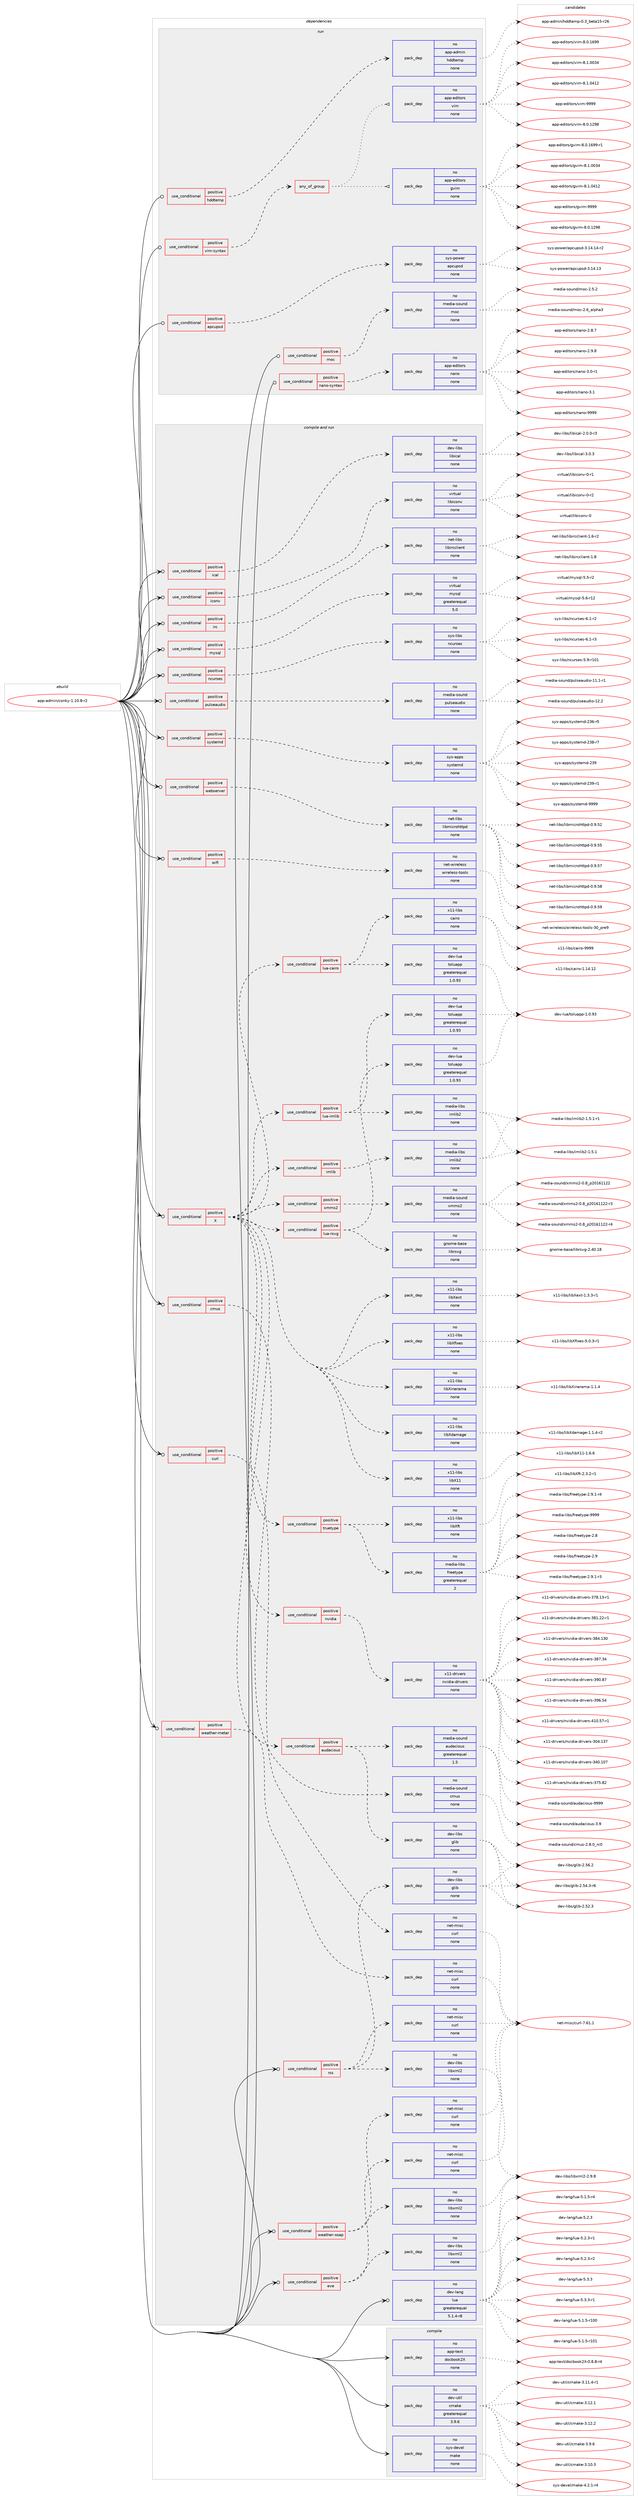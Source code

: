 digraph prolog {

# *************
# Graph options
# *************

newrank=true;
concentrate=true;
compound=true;
graph [rankdir=LR,fontname=Helvetica,fontsize=10,ranksep=1.5];#, ranksep=2.5, nodesep=0.2];
edge  [arrowhead=vee];
node  [fontname=Helvetica,fontsize=10];

# **********
# The ebuild
# **********

subgraph cluster_leftcol {
color=gray;
rank=same;
label=<<i>ebuild</i>>;
id [label="app-admin/conky-1.10.8-r2", color=red, width=4, href="../app-admin/conky-1.10.8-r2.svg"];
}

# ****************
# The dependencies
# ****************

subgraph cluster_midcol {
color=gray;
label=<<i>dependencies</i>>;
subgraph cluster_compile {
fillcolor="#eeeeee";
style=filled;
label=<<i>compile</i>>;
subgraph pack776 {
dependency944 [label=<<TABLE BORDER="0" CELLBORDER="1" CELLSPACING="0" CELLPADDING="4" WIDTH="220"><TR><TD ROWSPAN="6" CELLPADDING="30">pack_dep</TD></TR><TR><TD WIDTH="110">no</TD></TR><TR><TD>app-text</TD></TR><TR><TD>docbook2X</TD></TR><TR><TD>none</TD></TR><TR><TD></TD></TR></TABLE>>, shape=none, color=blue];
}
id:e -> dependency944:w [weight=20,style="solid",arrowhead="vee"];
subgraph pack777 {
dependency945 [label=<<TABLE BORDER="0" CELLBORDER="1" CELLSPACING="0" CELLPADDING="4" WIDTH="220"><TR><TD ROWSPAN="6" CELLPADDING="30">pack_dep</TD></TR><TR><TD WIDTH="110">no</TD></TR><TR><TD>dev-util</TD></TR><TR><TD>cmake</TD></TR><TR><TD>greaterequal</TD></TR><TR><TD>3.9.6</TD></TR></TABLE>>, shape=none, color=blue];
}
id:e -> dependency945:w [weight=20,style="solid",arrowhead="vee"];
subgraph pack778 {
dependency946 [label=<<TABLE BORDER="0" CELLBORDER="1" CELLSPACING="0" CELLPADDING="4" WIDTH="220"><TR><TD ROWSPAN="6" CELLPADDING="30">pack_dep</TD></TR><TR><TD WIDTH="110">no</TD></TR><TR><TD>sys-devel</TD></TR><TR><TD>make</TD></TR><TR><TD>none</TD></TR><TR><TD></TD></TR></TABLE>>, shape=none, color=blue];
}
id:e -> dependency946:w [weight=20,style="solid",arrowhead="vee"];
}
subgraph cluster_compileandrun {
fillcolor="#eeeeee";
style=filled;
label=<<i>compile and run</i>>;
subgraph cond151 {
dependency947 [label=<<TABLE BORDER="0" CELLBORDER="1" CELLSPACING="0" CELLPADDING="4"><TR><TD ROWSPAN="3" CELLPADDING="10">use_conditional</TD></TR><TR><TD>positive</TD></TR><TR><TD>X</TD></TR></TABLE>>, shape=none, color=red];
subgraph cond152 {
dependency948 [label=<<TABLE BORDER="0" CELLBORDER="1" CELLSPACING="0" CELLPADDING="4"><TR><TD ROWSPAN="3" CELLPADDING="10">use_conditional</TD></TR><TR><TD>positive</TD></TR><TR><TD>imlib</TD></TR></TABLE>>, shape=none, color=red];
subgraph pack779 {
dependency949 [label=<<TABLE BORDER="0" CELLBORDER="1" CELLSPACING="0" CELLPADDING="4" WIDTH="220"><TR><TD ROWSPAN="6" CELLPADDING="30">pack_dep</TD></TR><TR><TD WIDTH="110">no</TD></TR><TR><TD>media-libs</TD></TR><TR><TD>imlib2</TD></TR><TR><TD>none</TD></TR><TR><TD></TD></TR></TABLE>>, shape=none, color=blue];
}
dependency948:e -> dependency949:w [weight=20,style="dashed",arrowhead="vee"];
}
dependency947:e -> dependency948:w [weight=20,style="dashed",arrowhead="vee"];
subgraph cond153 {
dependency950 [label=<<TABLE BORDER="0" CELLBORDER="1" CELLSPACING="0" CELLPADDING="4"><TR><TD ROWSPAN="3" CELLPADDING="10">use_conditional</TD></TR><TR><TD>positive</TD></TR><TR><TD>lua-cairo</TD></TR></TABLE>>, shape=none, color=red];
subgraph pack780 {
dependency951 [label=<<TABLE BORDER="0" CELLBORDER="1" CELLSPACING="0" CELLPADDING="4" WIDTH="220"><TR><TD ROWSPAN="6" CELLPADDING="30">pack_dep</TD></TR><TR><TD WIDTH="110">no</TD></TR><TR><TD>dev-lua</TD></TR><TR><TD>toluapp</TD></TR><TR><TD>greaterequal</TD></TR><TR><TD>1.0.93</TD></TR></TABLE>>, shape=none, color=blue];
}
dependency950:e -> dependency951:w [weight=20,style="dashed",arrowhead="vee"];
subgraph pack781 {
dependency952 [label=<<TABLE BORDER="0" CELLBORDER="1" CELLSPACING="0" CELLPADDING="4" WIDTH="220"><TR><TD ROWSPAN="6" CELLPADDING="30">pack_dep</TD></TR><TR><TD WIDTH="110">no</TD></TR><TR><TD>x11-libs</TD></TR><TR><TD>cairo</TD></TR><TR><TD>none</TD></TR><TR><TD></TD></TR></TABLE>>, shape=none, color=blue];
}
dependency950:e -> dependency952:w [weight=20,style="dashed",arrowhead="vee"];
}
dependency947:e -> dependency950:w [weight=20,style="dashed",arrowhead="vee"];
subgraph cond154 {
dependency953 [label=<<TABLE BORDER="0" CELLBORDER="1" CELLSPACING="0" CELLPADDING="4"><TR><TD ROWSPAN="3" CELLPADDING="10">use_conditional</TD></TR><TR><TD>positive</TD></TR><TR><TD>lua-imlib</TD></TR></TABLE>>, shape=none, color=red];
subgraph pack782 {
dependency954 [label=<<TABLE BORDER="0" CELLBORDER="1" CELLSPACING="0" CELLPADDING="4" WIDTH="220"><TR><TD ROWSPAN="6" CELLPADDING="30">pack_dep</TD></TR><TR><TD WIDTH="110">no</TD></TR><TR><TD>dev-lua</TD></TR><TR><TD>toluapp</TD></TR><TR><TD>greaterequal</TD></TR><TR><TD>1.0.93</TD></TR></TABLE>>, shape=none, color=blue];
}
dependency953:e -> dependency954:w [weight=20,style="dashed",arrowhead="vee"];
subgraph pack783 {
dependency955 [label=<<TABLE BORDER="0" CELLBORDER="1" CELLSPACING="0" CELLPADDING="4" WIDTH="220"><TR><TD ROWSPAN="6" CELLPADDING="30">pack_dep</TD></TR><TR><TD WIDTH="110">no</TD></TR><TR><TD>media-libs</TD></TR><TR><TD>imlib2</TD></TR><TR><TD>none</TD></TR><TR><TD></TD></TR></TABLE>>, shape=none, color=blue];
}
dependency953:e -> dependency955:w [weight=20,style="dashed",arrowhead="vee"];
}
dependency947:e -> dependency953:w [weight=20,style="dashed",arrowhead="vee"];
subgraph cond155 {
dependency956 [label=<<TABLE BORDER="0" CELLBORDER="1" CELLSPACING="0" CELLPADDING="4"><TR><TD ROWSPAN="3" CELLPADDING="10">use_conditional</TD></TR><TR><TD>positive</TD></TR><TR><TD>lua-rsvg</TD></TR></TABLE>>, shape=none, color=red];
subgraph pack784 {
dependency957 [label=<<TABLE BORDER="0" CELLBORDER="1" CELLSPACING="0" CELLPADDING="4" WIDTH="220"><TR><TD ROWSPAN="6" CELLPADDING="30">pack_dep</TD></TR><TR><TD WIDTH="110">no</TD></TR><TR><TD>dev-lua</TD></TR><TR><TD>toluapp</TD></TR><TR><TD>greaterequal</TD></TR><TR><TD>1.0.93</TD></TR></TABLE>>, shape=none, color=blue];
}
dependency956:e -> dependency957:w [weight=20,style="dashed",arrowhead="vee"];
subgraph pack785 {
dependency958 [label=<<TABLE BORDER="0" CELLBORDER="1" CELLSPACING="0" CELLPADDING="4" WIDTH="220"><TR><TD ROWSPAN="6" CELLPADDING="30">pack_dep</TD></TR><TR><TD WIDTH="110">no</TD></TR><TR><TD>gnome-base</TD></TR><TR><TD>librsvg</TD></TR><TR><TD>none</TD></TR><TR><TD></TD></TR></TABLE>>, shape=none, color=blue];
}
dependency956:e -> dependency958:w [weight=20,style="dashed",arrowhead="vee"];
}
dependency947:e -> dependency956:w [weight=20,style="dashed",arrowhead="vee"];
subgraph cond156 {
dependency959 [label=<<TABLE BORDER="0" CELLBORDER="1" CELLSPACING="0" CELLPADDING="4"><TR><TD ROWSPAN="3" CELLPADDING="10">use_conditional</TD></TR><TR><TD>positive</TD></TR><TR><TD>nvidia</TD></TR></TABLE>>, shape=none, color=red];
subgraph pack786 {
dependency960 [label=<<TABLE BORDER="0" CELLBORDER="1" CELLSPACING="0" CELLPADDING="4" WIDTH="220"><TR><TD ROWSPAN="6" CELLPADDING="30">pack_dep</TD></TR><TR><TD WIDTH="110">no</TD></TR><TR><TD>x11-drivers</TD></TR><TR><TD>nvidia-drivers</TD></TR><TR><TD>none</TD></TR><TR><TD></TD></TR></TABLE>>, shape=none, color=blue];
}
dependency959:e -> dependency960:w [weight=20,style="dashed",arrowhead="vee"];
}
dependency947:e -> dependency959:w [weight=20,style="dashed",arrowhead="vee"];
subgraph cond157 {
dependency961 [label=<<TABLE BORDER="0" CELLBORDER="1" CELLSPACING="0" CELLPADDING="4"><TR><TD ROWSPAN="3" CELLPADDING="10">use_conditional</TD></TR><TR><TD>positive</TD></TR><TR><TD>truetype</TD></TR></TABLE>>, shape=none, color=red];
subgraph pack787 {
dependency962 [label=<<TABLE BORDER="0" CELLBORDER="1" CELLSPACING="0" CELLPADDING="4" WIDTH="220"><TR><TD ROWSPAN="6" CELLPADDING="30">pack_dep</TD></TR><TR><TD WIDTH="110">no</TD></TR><TR><TD>x11-libs</TD></TR><TR><TD>libXft</TD></TR><TR><TD>none</TD></TR><TR><TD></TD></TR></TABLE>>, shape=none, color=blue];
}
dependency961:e -> dependency962:w [weight=20,style="dashed",arrowhead="vee"];
subgraph pack788 {
dependency963 [label=<<TABLE BORDER="0" CELLBORDER="1" CELLSPACING="0" CELLPADDING="4" WIDTH="220"><TR><TD ROWSPAN="6" CELLPADDING="30">pack_dep</TD></TR><TR><TD WIDTH="110">no</TD></TR><TR><TD>media-libs</TD></TR><TR><TD>freetype</TD></TR><TR><TD>greaterequal</TD></TR><TR><TD>2</TD></TR></TABLE>>, shape=none, color=blue];
}
dependency961:e -> dependency963:w [weight=20,style="dashed",arrowhead="vee"];
}
dependency947:e -> dependency961:w [weight=20,style="dashed",arrowhead="vee"];
subgraph pack789 {
dependency964 [label=<<TABLE BORDER="0" CELLBORDER="1" CELLSPACING="0" CELLPADDING="4" WIDTH="220"><TR><TD ROWSPAN="6" CELLPADDING="30">pack_dep</TD></TR><TR><TD WIDTH="110">no</TD></TR><TR><TD>x11-libs</TD></TR><TR><TD>libX11</TD></TR><TR><TD>none</TD></TR><TR><TD></TD></TR></TABLE>>, shape=none, color=blue];
}
dependency947:e -> dependency964:w [weight=20,style="dashed",arrowhead="vee"];
subgraph pack790 {
dependency965 [label=<<TABLE BORDER="0" CELLBORDER="1" CELLSPACING="0" CELLPADDING="4" WIDTH="220"><TR><TD ROWSPAN="6" CELLPADDING="30">pack_dep</TD></TR><TR><TD WIDTH="110">no</TD></TR><TR><TD>x11-libs</TD></TR><TR><TD>libXdamage</TD></TR><TR><TD>none</TD></TR><TR><TD></TD></TR></TABLE>>, shape=none, color=blue];
}
dependency947:e -> dependency965:w [weight=20,style="dashed",arrowhead="vee"];
subgraph pack791 {
dependency966 [label=<<TABLE BORDER="0" CELLBORDER="1" CELLSPACING="0" CELLPADDING="4" WIDTH="220"><TR><TD ROWSPAN="6" CELLPADDING="30">pack_dep</TD></TR><TR><TD WIDTH="110">no</TD></TR><TR><TD>x11-libs</TD></TR><TR><TD>libXinerama</TD></TR><TR><TD>none</TD></TR><TR><TD></TD></TR></TABLE>>, shape=none, color=blue];
}
dependency947:e -> dependency966:w [weight=20,style="dashed",arrowhead="vee"];
subgraph pack792 {
dependency967 [label=<<TABLE BORDER="0" CELLBORDER="1" CELLSPACING="0" CELLPADDING="4" WIDTH="220"><TR><TD ROWSPAN="6" CELLPADDING="30">pack_dep</TD></TR><TR><TD WIDTH="110">no</TD></TR><TR><TD>x11-libs</TD></TR><TR><TD>libXfixes</TD></TR><TR><TD>none</TD></TR><TR><TD></TD></TR></TABLE>>, shape=none, color=blue];
}
dependency947:e -> dependency967:w [weight=20,style="dashed",arrowhead="vee"];
subgraph pack793 {
dependency968 [label=<<TABLE BORDER="0" CELLBORDER="1" CELLSPACING="0" CELLPADDING="4" WIDTH="220"><TR><TD ROWSPAN="6" CELLPADDING="30">pack_dep</TD></TR><TR><TD WIDTH="110">no</TD></TR><TR><TD>x11-libs</TD></TR><TR><TD>libXext</TD></TR><TR><TD>none</TD></TR><TR><TD></TD></TR></TABLE>>, shape=none, color=blue];
}
dependency947:e -> dependency968:w [weight=20,style="dashed",arrowhead="vee"];
subgraph cond158 {
dependency969 [label=<<TABLE BORDER="0" CELLBORDER="1" CELLSPACING="0" CELLPADDING="4"><TR><TD ROWSPAN="3" CELLPADDING="10">use_conditional</TD></TR><TR><TD>positive</TD></TR><TR><TD>audacious</TD></TR></TABLE>>, shape=none, color=red];
subgraph pack794 {
dependency970 [label=<<TABLE BORDER="0" CELLBORDER="1" CELLSPACING="0" CELLPADDING="4" WIDTH="220"><TR><TD ROWSPAN="6" CELLPADDING="30">pack_dep</TD></TR><TR><TD WIDTH="110">no</TD></TR><TR><TD>media-sound</TD></TR><TR><TD>audacious</TD></TR><TR><TD>greaterequal</TD></TR><TR><TD>1.5</TD></TR></TABLE>>, shape=none, color=blue];
}
dependency969:e -> dependency970:w [weight=20,style="dashed",arrowhead="vee"];
subgraph pack795 {
dependency971 [label=<<TABLE BORDER="0" CELLBORDER="1" CELLSPACING="0" CELLPADDING="4" WIDTH="220"><TR><TD ROWSPAN="6" CELLPADDING="30">pack_dep</TD></TR><TR><TD WIDTH="110">no</TD></TR><TR><TD>dev-libs</TD></TR><TR><TD>glib</TD></TR><TR><TD>none</TD></TR><TR><TD></TD></TR></TABLE>>, shape=none, color=blue];
}
dependency969:e -> dependency971:w [weight=20,style="dashed",arrowhead="vee"];
}
dependency947:e -> dependency969:w [weight=20,style="dashed",arrowhead="vee"];
subgraph cond159 {
dependency972 [label=<<TABLE BORDER="0" CELLBORDER="1" CELLSPACING="0" CELLPADDING="4"><TR><TD ROWSPAN="3" CELLPADDING="10">use_conditional</TD></TR><TR><TD>positive</TD></TR><TR><TD>xmms2</TD></TR></TABLE>>, shape=none, color=red];
subgraph pack796 {
dependency973 [label=<<TABLE BORDER="0" CELLBORDER="1" CELLSPACING="0" CELLPADDING="4" WIDTH="220"><TR><TD ROWSPAN="6" CELLPADDING="30">pack_dep</TD></TR><TR><TD WIDTH="110">no</TD></TR><TR><TD>media-sound</TD></TR><TR><TD>xmms2</TD></TR><TR><TD>none</TD></TR><TR><TD></TD></TR></TABLE>>, shape=none, color=blue];
}
dependency972:e -> dependency973:w [weight=20,style="dashed",arrowhead="vee"];
}
dependency947:e -> dependency972:w [weight=20,style="dashed",arrowhead="vee"];
}
id:e -> dependency947:w [weight=20,style="solid",arrowhead="odotvee"];
subgraph cond160 {
dependency974 [label=<<TABLE BORDER="0" CELLBORDER="1" CELLSPACING="0" CELLPADDING="4"><TR><TD ROWSPAN="3" CELLPADDING="10">use_conditional</TD></TR><TR><TD>positive</TD></TR><TR><TD>cmus</TD></TR></TABLE>>, shape=none, color=red];
subgraph pack797 {
dependency975 [label=<<TABLE BORDER="0" CELLBORDER="1" CELLSPACING="0" CELLPADDING="4" WIDTH="220"><TR><TD ROWSPAN="6" CELLPADDING="30">pack_dep</TD></TR><TR><TD WIDTH="110">no</TD></TR><TR><TD>media-sound</TD></TR><TR><TD>cmus</TD></TR><TR><TD>none</TD></TR><TR><TD></TD></TR></TABLE>>, shape=none, color=blue];
}
dependency974:e -> dependency975:w [weight=20,style="dashed",arrowhead="vee"];
}
id:e -> dependency974:w [weight=20,style="solid",arrowhead="odotvee"];
subgraph cond161 {
dependency976 [label=<<TABLE BORDER="0" CELLBORDER="1" CELLSPACING="0" CELLPADDING="4"><TR><TD ROWSPAN="3" CELLPADDING="10">use_conditional</TD></TR><TR><TD>positive</TD></TR><TR><TD>curl</TD></TR></TABLE>>, shape=none, color=red];
subgraph pack798 {
dependency977 [label=<<TABLE BORDER="0" CELLBORDER="1" CELLSPACING="0" CELLPADDING="4" WIDTH="220"><TR><TD ROWSPAN="6" CELLPADDING="30">pack_dep</TD></TR><TR><TD WIDTH="110">no</TD></TR><TR><TD>net-misc</TD></TR><TR><TD>curl</TD></TR><TR><TD>none</TD></TR><TR><TD></TD></TR></TABLE>>, shape=none, color=blue];
}
dependency976:e -> dependency977:w [weight=20,style="dashed",arrowhead="vee"];
}
id:e -> dependency976:w [weight=20,style="solid",arrowhead="odotvee"];
subgraph cond162 {
dependency978 [label=<<TABLE BORDER="0" CELLBORDER="1" CELLSPACING="0" CELLPADDING="4"><TR><TD ROWSPAN="3" CELLPADDING="10">use_conditional</TD></TR><TR><TD>positive</TD></TR><TR><TD>eve</TD></TR></TABLE>>, shape=none, color=red];
subgraph pack799 {
dependency979 [label=<<TABLE BORDER="0" CELLBORDER="1" CELLSPACING="0" CELLPADDING="4" WIDTH="220"><TR><TD ROWSPAN="6" CELLPADDING="30">pack_dep</TD></TR><TR><TD WIDTH="110">no</TD></TR><TR><TD>net-misc</TD></TR><TR><TD>curl</TD></TR><TR><TD>none</TD></TR><TR><TD></TD></TR></TABLE>>, shape=none, color=blue];
}
dependency978:e -> dependency979:w [weight=20,style="dashed",arrowhead="vee"];
subgraph pack800 {
dependency980 [label=<<TABLE BORDER="0" CELLBORDER="1" CELLSPACING="0" CELLPADDING="4" WIDTH="220"><TR><TD ROWSPAN="6" CELLPADDING="30">pack_dep</TD></TR><TR><TD WIDTH="110">no</TD></TR><TR><TD>dev-libs</TD></TR><TR><TD>libxml2</TD></TR><TR><TD>none</TD></TR><TR><TD></TD></TR></TABLE>>, shape=none, color=blue];
}
dependency978:e -> dependency980:w [weight=20,style="dashed",arrowhead="vee"];
}
id:e -> dependency978:w [weight=20,style="solid",arrowhead="odotvee"];
subgraph cond163 {
dependency981 [label=<<TABLE BORDER="0" CELLBORDER="1" CELLSPACING="0" CELLPADDING="4"><TR><TD ROWSPAN="3" CELLPADDING="10">use_conditional</TD></TR><TR><TD>positive</TD></TR><TR><TD>ical</TD></TR></TABLE>>, shape=none, color=red];
subgraph pack801 {
dependency982 [label=<<TABLE BORDER="0" CELLBORDER="1" CELLSPACING="0" CELLPADDING="4" WIDTH="220"><TR><TD ROWSPAN="6" CELLPADDING="30">pack_dep</TD></TR><TR><TD WIDTH="110">no</TD></TR><TR><TD>dev-libs</TD></TR><TR><TD>libical</TD></TR><TR><TD>none</TD></TR><TR><TD></TD></TR></TABLE>>, shape=none, color=blue];
}
dependency981:e -> dependency982:w [weight=20,style="dashed",arrowhead="vee"];
}
id:e -> dependency981:w [weight=20,style="solid",arrowhead="odotvee"];
subgraph cond164 {
dependency983 [label=<<TABLE BORDER="0" CELLBORDER="1" CELLSPACING="0" CELLPADDING="4"><TR><TD ROWSPAN="3" CELLPADDING="10">use_conditional</TD></TR><TR><TD>positive</TD></TR><TR><TD>iconv</TD></TR></TABLE>>, shape=none, color=red];
subgraph pack802 {
dependency984 [label=<<TABLE BORDER="0" CELLBORDER="1" CELLSPACING="0" CELLPADDING="4" WIDTH="220"><TR><TD ROWSPAN="6" CELLPADDING="30">pack_dep</TD></TR><TR><TD WIDTH="110">no</TD></TR><TR><TD>virtual</TD></TR><TR><TD>libiconv</TD></TR><TR><TD>none</TD></TR><TR><TD></TD></TR></TABLE>>, shape=none, color=blue];
}
dependency983:e -> dependency984:w [weight=20,style="dashed",arrowhead="vee"];
}
id:e -> dependency983:w [weight=20,style="solid",arrowhead="odotvee"];
subgraph cond165 {
dependency985 [label=<<TABLE BORDER="0" CELLBORDER="1" CELLSPACING="0" CELLPADDING="4"><TR><TD ROWSPAN="3" CELLPADDING="10">use_conditional</TD></TR><TR><TD>positive</TD></TR><TR><TD>irc</TD></TR></TABLE>>, shape=none, color=red];
subgraph pack803 {
dependency986 [label=<<TABLE BORDER="0" CELLBORDER="1" CELLSPACING="0" CELLPADDING="4" WIDTH="220"><TR><TD ROWSPAN="6" CELLPADDING="30">pack_dep</TD></TR><TR><TD WIDTH="110">no</TD></TR><TR><TD>net-libs</TD></TR><TR><TD>libircclient</TD></TR><TR><TD>none</TD></TR><TR><TD></TD></TR></TABLE>>, shape=none, color=blue];
}
dependency985:e -> dependency986:w [weight=20,style="dashed",arrowhead="vee"];
}
id:e -> dependency985:w [weight=20,style="solid",arrowhead="odotvee"];
subgraph cond166 {
dependency987 [label=<<TABLE BORDER="0" CELLBORDER="1" CELLSPACING="0" CELLPADDING="4"><TR><TD ROWSPAN="3" CELLPADDING="10">use_conditional</TD></TR><TR><TD>positive</TD></TR><TR><TD>mysql</TD></TR></TABLE>>, shape=none, color=red];
subgraph pack804 {
dependency988 [label=<<TABLE BORDER="0" CELLBORDER="1" CELLSPACING="0" CELLPADDING="4" WIDTH="220"><TR><TD ROWSPAN="6" CELLPADDING="30">pack_dep</TD></TR><TR><TD WIDTH="110">no</TD></TR><TR><TD>virtual</TD></TR><TR><TD>mysql</TD></TR><TR><TD>greaterequal</TD></TR><TR><TD>5.0</TD></TR></TABLE>>, shape=none, color=blue];
}
dependency987:e -> dependency988:w [weight=20,style="dashed",arrowhead="vee"];
}
id:e -> dependency987:w [weight=20,style="solid",arrowhead="odotvee"];
subgraph cond167 {
dependency989 [label=<<TABLE BORDER="0" CELLBORDER="1" CELLSPACING="0" CELLPADDING="4"><TR><TD ROWSPAN="3" CELLPADDING="10">use_conditional</TD></TR><TR><TD>positive</TD></TR><TR><TD>ncurses</TD></TR></TABLE>>, shape=none, color=red];
subgraph pack805 {
dependency990 [label=<<TABLE BORDER="0" CELLBORDER="1" CELLSPACING="0" CELLPADDING="4" WIDTH="220"><TR><TD ROWSPAN="6" CELLPADDING="30">pack_dep</TD></TR><TR><TD WIDTH="110">no</TD></TR><TR><TD>sys-libs</TD></TR><TR><TD>ncurses</TD></TR><TR><TD>none</TD></TR><TR><TD></TD></TR></TABLE>>, shape=none, color=blue];
}
dependency989:e -> dependency990:w [weight=20,style="dashed",arrowhead="vee"];
}
id:e -> dependency989:w [weight=20,style="solid",arrowhead="odotvee"];
subgraph cond168 {
dependency991 [label=<<TABLE BORDER="0" CELLBORDER="1" CELLSPACING="0" CELLPADDING="4"><TR><TD ROWSPAN="3" CELLPADDING="10">use_conditional</TD></TR><TR><TD>positive</TD></TR><TR><TD>pulseaudio</TD></TR></TABLE>>, shape=none, color=red];
subgraph pack806 {
dependency992 [label=<<TABLE BORDER="0" CELLBORDER="1" CELLSPACING="0" CELLPADDING="4" WIDTH="220"><TR><TD ROWSPAN="6" CELLPADDING="30">pack_dep</TD></TR><TR><TD WIDTH="110">no</TD></TR><TR><TD>media-sound</TD></TR><TR><TD>pulseaudio</TD></TR><TR><TD>none</TD></TR><TR><TD></TD></TR></TABLE>>, shape=none, color=blue];
}
dependency991:e -> dependency992:w [weight=20,style="dashed",arrowhead="vee"];
}
id:e -> dependency991:w [weight=20,style="solid",arrowhead="odotvee"];
subgraph cond169 {
dependency993 [label=<<TABLE BORDER="0" CELLBORDER="1" CELLSPACING="0" CELLPADDING="4"><TR><TD ROWSPAN="3" CELLPADDING="10">use_conditional</TD></TR><TR><TD>positive</TD></TR><TR><TD>rss</TD></TR></TABLE>>, shape=none, color=red];
subgraph pack807 {
dependency994 [label=<<TABLE BORDER="0" CELLBORDER="1" CELLSPACING="0" CELLPADDING="4" WIDTH="220"><TR><TD ROWSPAN="6" CELLPADDING="30">pack_dep</TD></TR><TR><TD WIDTH="110">no</TD></TR><TR><TD>dev-libs</TD></TR><TR><TD>libxml2</TD></TR><TR><TD>none</TD></TR><TR><TD></TD></TR></TABLE>>, shape=none, color=blue];
}
dependency993:e -> dependency994:w [weight=20,style="dashed",arrowhead="vee"];
subgraph pack808 {
dependency995 [label=<<TABLE BORDER="0" CELLBORDER="1" CELLSPACING="0" CELLPADDING="4" WIDTH="220"><TR><TD ROWSPAN="6" CELLPADDING="30">pack_dep</TD></TR><TR><TD WIDTH="110">no</TD></TR><TR><TD>net-misc</TD></TR><TR><TD>curl</TD></TR><TR><TD>none</TD></TR><TR><TD></TD></TR></TABLE>>, shape=none, color=blue];
}
dependency993:e -> dependency995:w [weight=20,style="dashed",arrowhead="vee"];
subgraph pack809 {
dependency996 [label=<<TABLE BORDER="0" CELLBORDER="1" CELLSPACING="0" CELLPADDING="4" WIDTH="220"><TR><TD ROWSPAN="6" CELLPADDING="30">pack_dep</TD></TR><TR><TD WIDTH="110">no</TD></TR><TR><TD>dev-libs</TD></TR><TR><TD>glib</TD></TR><TR><TD>none</TD></TR><TR><TD></TD></TR></TABLE>>, shape=none, color=blue];
}
dependency993:e -> dependency996:w [weight=20,style="dashed",arrowhead="vee"];
}
id:e -> dependency993:w [weight=20,style="solid",arrowhead="odotvee"];
subgraph cond170 {
dependency997 [label=<<TABLE BORDER="0" CELLBORDER="1" CELLSPACING="0" CELLPADDING="4"><TR><TD ROWSPAN="3" CELLPADDING="10">use_conditional</TD></TR><TR><TD>positive</TD></TR><TR><TD>systemd</TD></TR></TABLE>>, shape=none, color=red];
subgraph pack810 {
dependency998 [label=<<TABLE BORDER="0" CELLBORDER="1" CELLSPACING="0" CELLPADDING="4" WIDTH="220"><TR><TD ROWSPAN="6" CELLPADDING="30">pack_dep</TD></TR><TR><TD WIDTH="110">no</TD></TR><TR><TD>sys-apps</TD></TR><TR><TD>systemd</TD></TR><TR><TD>none</TD></TR><TR><TD></TD></TR></TABLE>>, shape=none, color=blue];
}
dependency997:e -> dependency998:w [weight=20,style="dashed",arrowhead="vee"];
}
id:e -> dependency997:w [weight=20,style="solid",arrowhead="odotvee"];
subgraph cond171 {
dependency999 [label=<<TABLE BORDER="0" CELLBORDER="1" CELLSPACING="0" CELLPADDING="4"><TR><TD ROWSPAN="3" CELLPADDING="10">use_conditional</TD></TR><TR><TD>positive</TD></TR><TR><TD>weather-metar</TD></TR></TABLE>>, shape=none, color=red];
subgraph pack811 {
dependency1000 [label=<<TABLE BORDER="0" CELLBORDER="1" CELLSPACING="0" CELLPADDING="4" WIDTH="220"><TR><TD ROWSPAN="6" CELLPADDING="30">pack_dep</TD></TR><TR><TD WIDTH="110">no</TD></TR><TR><TD>net-misc</TD></TR><TR><TD>curl</TD></TR><TR><TD>none</TD></TR><TR><TD></TD></TR></TABLE>>, shape=none, color=blue];
}
dependency999:e -> dependency1000:w [weight=20,style="dashed",arrowhead="vee"];
}
id:e -> dependency999:w [weight=20,style="solid",arrowhead="odotvee"];
subgraph cond172 {
dependency1001 [label=<<TABLE BORDER="0" CELLBORDER="1" CELLSPACING="0" CELLPADDING="4"><TR><TD ROWSPAN="3" CELLPADDING="10">use_conditional</TD></TR><TR><TD>positive</TD></TR><TR><TD>weather-xoap</TD></TR></TABLE>>, shape=none, color=red];
subgraph pack812 {
dependency1002 [label=<<TABLE BORDER="0" CELLBORDER="1" CELLSPACING="0" CELLPADDING="4" WIDTH="220"><TR><TD ROWSPAN="6" CELLPADDING="30">pack_dep</TD></TR><TR><TD WIDTH="110">no</TD></TR><TR><TD>dev-libs</TD></TR><TR><TD>libxml2</TD></TR><TR><TD>none</TD></TR><TR><TD></TD></TR></TABLE>>, shape=none, color=blue];
}
dependency1001:e -> dependency1002:w [weight=20,style="dashed",arrowhead="vee"];
subgraph pack813 {
dependency1003 [label=<<TABLE BORDER="0" CELLBORDER="1" CELLSPACING="0" CELLPADDING="4" WIDTH="220"><TR><TD ROWSPAN="6" CELLPADDING="30">pack_dep</TD></TR><TR><TD WIDTH="110">no</TD></TR><TR><TD>net-misc</TD></TR><TR><TD>curl</TD></TR><TR><TD>none</TD></TR><TR><TD></TD></TR></TABLE>>, shape=none, color=blue];
}
dependency1001:e -> dependency1003:w [weight=20,style="dashed",arrowhead="vee"];
}
id:e -> dependency1001:w [weight=20,style="solid",arrowhead="odotvee"];
subgraph cond173 {
dependency1004 [label=<<TABLE BORDER="0" CELLBORDER="1" CELLSPACING="0" CELLPADDING="4"><TR><TD ROWSPAN="3" CELLPADDING="10">use_conditional</TD></TR><TR><TD>positive</TD></TR><TR><TD>webserver</TD></TR></TABLE>>, shape=none, color=red];
subgraph pack814 {
dependency1005 [label=<<TABLE BORDER="0" CELLBORDER="1" CELLSPACING="0" CELLPADDING="4" WIDTH="220"><TR><TD ROWSPAN="6" CELLPADDING="30">pack_dep</TD></TR><TR><TD WIDTH="110">no</TD></TR><TR><TD>net-libs</TD></TR><TR><TD>libmicrohttpd</TD></TR><TR><TD>none</TD></TR><TR><TD></TD></TR></TABLE>>, shape=none, color=blue];
}
dependency1004:e -> dependency1005:w [weight=20,style="dashed",arrowhead="vee"];
}
id:e -> dependency1004:w [weight=20,style="solid",arrowhead="odotvee"];
subgraph cond174 {
dependency1006 [label=<<TABLE BORDER="0" CELLBORDER="1" CELLSPACING="0" CELLPADDING="4"><TR><TD ROWSPAN="3" CELLPADDING="10">use_conditional</TD></TR><TR><TD>positive</TD></TR><TR><TD>wifi</TD></TR></TABLE>>, shape=none, color=red];
subgraph pack815 {
dependency1007 [label=<<TABLE BORDER="0" CELLBORDER="1" CELLSPACING="0" CELLPADDING="4" WIDTH="220"><TR><TD ROWSPAN="6" CELLPADDING="30">pack_dep</TD></TR><TR><TD WIDTH="110">no</TD></TR><TR><TD>net-wireless</TD></TR><TR><TD>wireless-tools</TD></TR><TR><TD>none</TD></TR><TR><TD></TD></TR></TABLE>>, shape=none, color=blue];
}
dependency1006:e -> dependency1007:w [weight=20,style="dashed",arrowhead="vee"];
}
id:e -> dependency1006:w [weight=20,style="solid",arrowhead="odotvee"];
subgraph pack816 {
dependency1008 [label=<<TABLE BORDER="0" CELLBORDER="1" CELLSPACING="0" CELLPADDING="4" WIDTH="220"><TR><TD ROWSPAN="6" CELLPADDING="30">pack_dep</TD></TR><TR><TD WIDTH="110">no</TD></TR><TR><TD>dev-lang</TD></TR><TR><TD>lua</TD></TR><TR><TD>greaterequal</TD></TR><TR><TD>5.1.4-r8</TD></TR></TABLE>>, shape=none, color=blue];
}
id:e -> dependency1008:w [weight=20,style="solid",arrowhead="odotvee"];
}
subgraph cluster_run {
fillcolor="#eeeeee";
style=filled;
label=<<i>run</i>>;
subgraph cond175 {
dependency1009 [label=<<TABLE BORDER="0" CELLBORDER="1" CELLSPACING="0" CELLPADDING="4"><TR><TD ROWSPAN="3" CELLPADDING="10">use_conditional</TD></TR><TR><TD>positive</TD></TR><TR><TD>apcupsd</TD></TR></TABLE>>, shape=none, color=red];
subgraph pack817 {
dependency1010 [label=<<TABLE BORDER="0" CELLBORDER="1" CELLSPACING="0" CELLPADDING="4" WIDTH="220"><TR><TD ROWSPAN="6" CELLPADDING="30">pack_dep</TD></TR><TR><TD WIDTH="110">no</TD></TR><TR><TD>sys-power</TD></TR><TR><TD>apcupsd</TD></TR><TR><TD>none</TD></TR><TR><TD></TD></TR></TABLE>>, shape=none, color=blue];
}
dependency1009:e -> dependency1010:w [weight=20,style="dashed",arrowhead="vee"];
}
id:e -> dependency1009:w [weight=20,style="solid",arrowhead="odot"];
subgraph cond176 {
dependency1011 [label=<<TABLE BORDER="0" CELLBORDER="1" CELLSPACING="0" CELLPADDING="4"><TR><TD ROWSPAN="3" CELLPADDING="10">use_conditional</TD></TR><TR><TD>positive</TD></TR><TR><TD>hddtemp</TD></TR></TABLE>>, shape=none, color=red];
subgraph pack818 {
dependency1012 [label=<<TABLE BORDER="0" CELLBORDER="1" CELLSPACING="0" CELLPADDING="4" WIDTH="220"><TR><TD ROWSPAN="6" CELLPADDING="30">pack_dep</TD></TR><TR><TD WIDTH="110">no</TD></TR><TR><TD>app-admin</TD></TR><TR><TD>hddtemp</TD></TR><TR><TD>none</TD></TR><TR><TD></TD></TR></TABLE>>, shape=none, color=blue];
}
dependency1011:e -> dependency1012:w [weight=20,style="dashed",arrowhead="vee"];
}
id:e -> dependency1011:w [weight=20,style="solid",arrowhead="odot"];
subgraph cond177 {
dependency1013 [label=<<TABLE BORDER="0" CELLBORDER="1" CELLSPACING="0" CELLPADDING="4"><TR><TD ROWSPAN="3" CELLPADDING="10">use_conditional</TD></TR><TR><TD>positive</TD></TR><TR><TD>moc</TD></TR></TABLE>>, shape=none, color=red];
subgraph pack819 {
dependency1014 [label=<<TABLE BORDER="0" CELLBORDER="1" CELLSPACING="0" CELLPADDING="4" WIDTH="220"><TR><TD ROWSPAN="6" CELLPADDING="30">pack_dep</TD></TR><TR><TD WIDTH="110">no</TD></TR><TR><TD>media-sound</TD></TR><TR><TD>moc</TD></TR><TR><TD>none</TD></TR><TR><TD></TD></TR></TABLE>>, shape=none, color=blue];
}
dependency1013:e -> dependency1014:w [weight=20,style="dashed",arrowhead="vee"];
}
id:e -> dependency1013:w [weight=20,style="solid",arrowhead="odot"];
subgraph cond178 {
dependency1015 [label=<<TABLE BORDER="0" CELLBORDER="1" CELLSPACING="0" CELLPADDING="4"><TR><TD ROWSPAN="3" CELLPADDING="10">use_conditional</TD></TR><TR><TD>positive</TD></TR><TR><TD>nano-syntax</TD></TR></TABLE>>, shape=none, color=red];
subgraph pack820 {
dependency1016 [label=<<TABLE BORDER="0" CELLBORDER="1" CELLSPACING="0" CELLPADDING="4" WIDTH="220"><TR><TD ROWSPAN="6" CELLPADDING="30">pack_dep</TD></TR><TR><TD WIDTH="110">no</TD></TR><TR><TD>app-editors</TD></TR><TR><TD>nano</TD></TR><TR><TD>none</TD></TR><TR><TD></TD></TR></TABLE>>, shape=none, color=blue];
}
dependency1015:e -> dependency1016:w [weight=20,style="dashed",arrowhead="vee"];
}
id:e -> dependency1015:w [weight=20,style="solid",arrowhead="odot"];
subgraph cond179 {
dependency1017 [label=<<TABLE BORDER="0" CELLBORDER="1" CELLSPACING="0" CELLPADDING="4"><TR><TD ROWSPAN="3" CELLPADDING="10">use_conditional</TD></TR><TR><TD>positive</TD></TR><TR><TD>vim-syntax</TD></TR></TABLE>>, shape=none, color=red];
subgraph any19 {
dependency1018 [label=<<TABLE BORDER="0" CELLBORDER="1" CELLSPACING="0" CELLPADDING="4"><TR><TD CELLPADDING="10">any_of_group</TD></TR></TABLE>>, shape=none, color=red];subgraph pack821 {
dependency1019 [label=<<TABLE BORDER="0" CELLBORDER="1" CELLSPACING="0" CELLPADDING="4" WIDTH="220"><TR><TD ROWSPAN="6" CELLPADDING="30">pack_dep</TD></TR><TR><TD WIDTH="110">no</TD></TR><TR><TD>app-editors</TD></TR><TR><TD>vim</TD></TR><TR><TD>none</TD></TR><TR><TD></TD></TR></TABLE>>, shape=none, color=blue];
}
dependency1018:e -> dependency1019:w [weight=20,style="dotted",arrowhead="oinv"];
subgraph pack822 {
dependency1020 [label=<<TABLE BORDER="0" CELLBORDER="1" CELLSPACING="0" CELLPADDING="4" WIDTH="220"><TR><TD ROWSPAN="6" CELLPADDING="30">pack_dep</TD></TR><TR><TD WIDTH="110">no</TD></TR><TR><TD>app-editors</TD></TR><TR><TD>gvim</TD></TR><TR><TD>none</TD></TR><TR><TD></TD></TR></TABLE>>, shape=none, color=blue];
}
dependency1018:e -> dependency1020:w [weight=20,style="dotted",arrowhead="oinv"];
}
dependency1017:e -> dependency1018:w [weight=20,style="dashed",arrowhead="vee"];
}
id:e -> dependency1017:w [weight=20,style="solid",arrowhead="odot"];
}
}

# **************
# The candidates
# **************

subgraph cluster_choices {
rank=same;
color=gray;
label=<<i>candidates</i>>;

subgraph choice776 {
color=black;
nodesep=1;
choice971121124511610112011647100111999811111110750884548465646564511452 [label="app-text/docbook2X-0.8.8-r4", color=red, width=4,href="../app-text/docbook2X-0.8.8-r4.svg"];
dependency944:e -> choice971121124511610112011647100111999811111110750884548465646564511452:w [style=dotted,weight="100"];
}
subgraph choice777 {
color=black;
nodesep=1;
choice1001011184511711610510847991099710710145514649484651 [label="dev-util/cmake-3.10.3", color=red, width=4,href="../dev-util/cmake-3.10.3.svg"];
choice10010111845117116105108479910997107101455146494946524511449 [label="dev-util/cmake-3.11.4-r1", color=red, width=4,href="../dev-util/cmake-3.11.4-r1.svg"];
choice1001011184511711610510847991099710710145514649504649 [label="dev-util/cmake-3.12.1", color=red, width=4,href="../dev-util/cmake-3.12.1.svg"];
choice1001011184511711610510847991099710710145514649504650 [label="dev-util/cmake-3.12.2", color=red, width=4,href="../dev-util/cmake-3.12.2.svg"];
choice10010111845117116105108479910997107101455146574654 [label="dev-util/cmake-3.9.6", color=red, width=4,href="../dev-util/cmake-3.9.6.svg"];
dependency945:e -> choice1001011184511711610510847991099710710145514649484651:w [style=dotted,weight="100"];
dependency945:e -> choice10010111845117116105108479910997107101455146494946524511449:w [style=dotted,weight="100"];
dependency945:e -> choice1001011184511711610510847991099710710145514649504649:w [style=dotted,weight="100"];
dependency945:e -> choice1001011184511711610510847991099710710145514649504650:w [style=dotted,weight="100"];
dependency945:e -> choice10010111845117116105108479910997107101455146574654:w [style=dotted,weight="100"];
}
subgraph choice778 {
color=black;
nodesep=1;
choice1151211154510010111810110847109971071014552465046494511452 [label="sys-devel/make-4.2.1-r4", color=red, width=4,href="../sys-devel/make-4.2.1-r4.svg"];
dependency946:e -> choice1151211154510010111810110847109971071014552465046494511452:w [style=dotted,weight="100"];
}
subgraph choice779 {
color=black;
nodesep=1;
choice109101100105974510810598115471051091081059850454946534649 [label="media-libs/imlib2-1.5.1", color=red, width=4,href="../media-libs/imlib2-1.5.1.svg"];
choice1091011001059745108105981154710510910810598504549465346494511449 [label="media-libs/imlib2-1.5.1-r1", color=red, width=4,href="../media-libs/imlib2-1.5.1-r1.svg"];
dependency949:e -> choice109101100105974510810598115471051091081059850454946534649:w [style=dotted,weight="100"];
dependency949:e -> choice1091011001059745108105981154710510910810598504549465346494511449:w [style=dotted,weight="100"];
}
subgraph choice780 {
color=black;
nodesep=1;
choice1001011184510811797471161111081179711211245494648465751 [label="dev-lua/toluapp-1.0.93", color=red, width=4,href="../dev-lua/toluapp-1.0.93.svg"];
dependency951:e -> choice1001011184510811797471161111081179711211245494648465751:w [style=dotted,weight="100"];
}
subgraph choice781 {
color=black;
nodesep=1;
choice120494945108105981154799971051141114549464952464950 [label="x11-libs/cairo-1.14.12", color=red, width=4,href="../x11-libs/cairo-1.14.12.svg"];
choice120494945108105981154799971051141114557575757 [label="x11-libs/cairo-9999", color=red, width=4,href="../x11-libs/cairo-9999.svg"];
dependency952:e -> choice120494945108105981154799971051141114549464952464950:w [style=dotted,weight="100"];
dependency952:e -> choice120494945108105981154799971051141114557575757:w [style=dotted,weight="100"];
}
subgraph choice782 {
color=black;
nodesep=1;
choice1001011184510811797471161111081179711211245494648465751 [label="dev-lua/toluapp-1.0.93", color=red, width=4,href="../dev-lua/toluapp-1.0.93.svg"];
dependency954:e -> choice1001011184510811797471161111081179711211245494648465751:w [style=dotted,weight="100"];
}
subgraph choice783 {
color=black;
nodesep=1;
choice109101100105974510810598115471051091081059850454946534649 [label="media-libs/imlib2-1.5.1", color=red, width=4,href="../media-libs/imlib2-1.5.1.svg"];
choice1091011001059745108105981154710510910810598504549465346494511449 [label="media-libs/imlib2-1.5.1-r1", color=red, width=4,href="../media-libs/imlib2-1.5.1-r1.svg"];
dependency955:e -> choice109101100105974510810598115471051091081059850454946534649:w [style=dotted,weight="100"];
dependency955:e -> choice1091011001059745108105981154710510910810598504549465346494511449:w [style=dotted,weight="100"];
}
subgraph choice784 {
color=black;
nodesep=1;
choice1001011184510811797471161111081179711211245494648465751 [label="dev-lua/toluapp-1.0.93", color=red, width=4,href="../dev-lua/toluapp-1.0.93.svg"];
dependency957:e -> choice1001011184510811797471161111081179711211245494648465751:w [style=dotted,weight="100"];
}
subgraph choice785 {
color=black;
nodesep=1;
choice10311011110910145989711510147108105981141151181034550465248464956 [label="gnome-base/librsvg-2.40.18", color=red, width=4,href="../gnome-base/librsvg-2.40.18.svg"];
dependency958:e -> choice10311011110910145989711510147108105981141151181034550465248464956:w [style=dotted,weight="100"];
}
subgraph choice786 {
color=black;
nodesep=1;
choice1204949451001141051181011141154711011810510010597451001141051181011141154551485246495155 [label="x11-drivers/nvidia-drivers-304.137", color=red, width=4,href="../x11-drivers/nvidia-drivers-304.137.svg"];
choice1204949451001141051181011141154711011810510010597451001141051181011141154551524846494855 [label="x11-drivers/nvidia-drivers-340.107", color=red, width=4,href="../x11-drivers/nvidia-drivers-340.107.svg"];
choice12049494510011410511810111411547110118105100105974510011410511810111411545515553465650 [label="x11-drivers/nvidia-drivers-375.82", color=red, width=4,href="../x11-drivers/nvidia-drivers-375.82.svg"];
choice120494945100114105118101114115471101181051001059745100114105118101114115455155564649514511449 [label="x11-drivers/nvidia-drivers-378.13-r1", color=red, width=4,href="../x11-drivers/nvidia-drivers-378.13-r1.svg"];
choice120494945100114105118101114115471101181051001059745100114105118101114115455156494650504511449 [label="x11-drivers/nvidia-drivers-381.22-r1", color=red, width=4,href="../x11-drivers/nvidia-drivers-381.22-r1.svg"];
choice1204949451001141051181011141154711011810510010597451001141051181011141154551565246495148 [label="x11-drivers/nvidia-drivers-384.130", color=red, width=4,href="../x11-drivers/nvidia-drivers-384.130.svg"];
choice12049494510011410511810111411547110118105100105974510011410511810111411545515655465152 [label="x11-drivers/nvidia-drivers-387.34", color=red, width=4,href="../x11-drivers/nvidia-drivers-387.34.svg"];
choice12049494510011410511810111411547110118105100105974510011410511810111411545515748465655 [label="x11-drivers/nvidia-drivers-390.87", color=red, width=4,href="../x11-drivers/nvidia-drivers-390.87.svg"];
choice12049494510011410511810111411547110118105100105974510011410511810111411545515754465352 [label="x11-drivers/nvidia-drivers-396.54", color=red, width=4,href="../x11-drivers/nvidia-drivers-396.54.svg"];
choice120494945100114105118101114115471101181051001059745100114105118101114115455249484653554511449 [label="x11-drivers/nvidia-drivers-410.57-r1", color=red, width=4,href="../x11-drivers/nvidia-drivers-410.57-r1.svg"];
dependency960:e -> choice1204949451001141051181011141154711011810510010597451001141051181011141154551485246495155:w [style=dotted,weight="100"];
dependency960:e -> choice1204949451001141051181011141154711011810510010597451001141051181011141154551524846494855:w [style=dotted,weight="100"];
dependency960:e -> choice12049494510011410511810111411547110118105100105974510011410511810111411545515553465650:w [style=dotted,weight="100"];
dependency960:e -> choice120494945100114105118101114115471101181051001059745100114105118101114115455155564649514511449:w [style=dotted,weight="100"];
dependency960:e -> choice120494945100114105118101114115471101181051001059745100114105118101114115455156494650504511449:w [style=dotted,weight="100"];
dependency960:e -> choice1204949451001141051181011141154711011810510010597451001141051181011141154551565246495148:w [style=dotted,weight="100"];
dependency960:e -> choice12049494510011410511810111411547110118105100105974510011410511810111411545515655465152:w [style=dotted,weight="100"];
dependency960:e -> choice12049494510011410511810111411547110118105100105974510011410511810111411545515748465655:w [style=dotted,weight="100"];
dependency960:e -> choice12049494510011410511810111411547110118105100105974510011410511810111411545515754465352:w [style=dotted,weight="100"];
dependency960:e -> choice120494945100114105118101114115471101181051001059745100114105118101114115455249484653554511449:w [style=dotted,weight="100"];
}
subgraph choice787 {
color=black;
nodesep=1;
choice120494945108105981154710810598881021164550465146504511449 [label="x11-libs/libXft-2.3.2-r1", color=red, width=4,href="../x11-libs/libXft-2.3.2-r1.svg"];
dependency962:e -> choice120494945108105981154710810598881021164550465146504511449:w [style=dotted,weight="100"];
}
subgraph choice788 {
color=black;
nodesep=1;
choice1091011001059745108105981154710211410110111612111210145504656 [label="media-libs/freetype-2.8", color=red, width=4,href="../media-libs/freetype-2.8.svg"];
choice1091011001059745108105981154710211410110111612111210145504657 [label="media-libs/freetype-2.9", color=red, width=4,href="../media-libs/freetype-2.9.svg"];
choice109101100105974510810598115471021141011011161211121014550465746494511451 [label="media-libs/freetype-2.9.1-r3", color=red, width=4,href="../media-libs/freetype-2.9.1-r3.svg"];
choice109101100105974510810598115471021141011011161211121014550465746494511452 [label="media-libs/freetype-2.9.1-r4", color=red, width=4,href="../media-libs/freetype-2.9.1-r4.svg"];
choice109101100105974510810598115471021141011011161211121014557575757 [label="media-libs/freetype-9999", color=red, width=4,href="../media-libs/freetype-9999.svg"];
dependency963:e -> choice1091011001059745108105981154710211410110111612111210145504656:w [style=dotted,weight="100"];
dependency963:e -> choice1091011001059745108105981154710211410110111612111210145504657:w [style=dotted,weight="100"];
dependency963:e -> choice109101100105974510810598115471021141011011161211121014550465746494511451:w [style=dotted,weight="100"];
dependency963:e -> choice109101100105974510810598115471021141011011161211121014550465746494511452:w [style=dotted,weight="100"];
dependency963:e -> choice109101100105974510810598115471021141011011161211121014557575757:w [style=dotted,weight="100"];
}
subgraph choice789 {
color=black;
nodesep=1;
choice120494945108105981154710810598884949454946544654 [label="x11-libs/libX11-1.6.6", color=red, width=4,href="../x11-libs/libX11-1.6.6.svg"];
dependency964:e -> choice120494945108105981154710810598884949454946544654:w [style=dotted,weight="100"];
}
subgraph choice790 {
color=black;
nodesep=1;
choice1204949451081059811547108105988810097109971031014549464946524511450 [label="x11-libs/libXdamage-1.1.4-r2", color=red, width=4,href="../x11-libs/libXdamage-1.1.4-r2.svg"];
dependency965:e -> choice1204949451081059811547108105988810097109971031014549464946524511450:w [style=dotted,weight="100"];
}
subgraph choice791 {
color=black;
nodesep=1;
choice120494945108105981154710810598881051101011149710997454946494652 [label="x11-libs/libXinerama-1.1.4", color=red, width=4,href="../x11-libs/libXinerama-1.1.4.svg"];
dependency966:e -> choice120494945108105981154710810598881051101011149710997454946494652:w [style=dotted,weight="100"];
}
subgraph choice792 {
color=black;
nodesep=1;
choice120494945108105981154710810598881021051201011154553464846514511449 [label="x11-libs/libXfixes-5.0.3-r1", color=red, width=4,href="../x11-libs/libXfixes-5.0.3-r1.svg"];
dependency967:e -> choice120494945108105981154710810598881021051201011154553464846514511449:w [style=dotted,weight="100"];
}
subgraph choice793 {
color=black;
nodesep=1;
choice120494945108105981154710810598881011201164549465146514511449 [label="x11-libs/libXext-1.3.3-r1", color=red, width=4,href="../x11-libs/libXext-1.3.3-r1.svg"];
dependency968:e -> choice120494945108105981154710810598881011201164549465146514511449:w [style=dotted,weight="100"];
}
subgraph choice794 {
color=black;
nodesep=1;
choice10910110010597451151111171101004797117100979910511111711545514657 [label="media-sound/audacious-3.9", color=red, width=4,href="../media-sound/audacious-3.9.svg"];
choice1091011001059745115111117110100479711710097991051111171154557575757 [label="media-sound/audacious-9999", color=red, width=4,href="../media-sound/audacious-9999.svg"];
dependency970:e -> choice10910110010597451151111171101004797117100979910511111711545514657:w [style=dotted,weight="100"];
dependency970:e -> choice1091011001059745115111117110100479711710097991051111171154557575757:w [style=dotted,weight="100"];
}
subgraph choice795 {
color=black;
nodesep=1;
choice1001011184510810598115471031081059845504653504651 [label="dev-libs/glib-2.52.3", color=red, width=4,href="../dev-libs/glib-2.52.3.svg"];
choice10010111845108105981154710310810598455046535246514511454 [label="dev-libs/glib-2.54.3-r6", color=red, width=4,href="../dev-libs/glib-2.54.3-r6.svg"];
choice1001011184510810598115471031081059845504653544650 [label="dev-libs/glib-2.56.2", color=red, width=4,href="../dev-libs/glib-2.56.2.svg"];
dependency971:e -> choice1001011184510810598115471031081059845504653504651:w [style=dotted,weight="100"];
dependency971:e -> choice10010111845108105981154710310810598455046535246514511454:w [style=dotted,weight="100"];
dependency971:e -> choice1001011184510810598115471031081059845504653544650:w [style=dotted,weight="100"];
}
subgraph choice796 {
color=black;
nodesep=1;
choice1091011001059745115111117110100471201091091155045484656951125048495449495050 [label="media-sound/xmms2-0.8_p20161122", color=red, width=4,href="../media-sound/xmms2-0.8_p20161122.svg"];
choice10910110010597451151111171101004712010910911550454846569511250484954494950504511451 [label="media-sound/xmms2-0.8_p20161122-r3", color=red, width=4,href="../media-sound/xmms2-0.8_p20161122-r3.svg"];
choice10910110010597451151111171101004712010910911550454846569511250484954494950504511452 [label="media-sound/xmms2-0.8_p20161122-r4", color=red, width=4,href="../media-sound/xmms2-0.8_p20161122-r4.svg"];
dependency973:e -> choice1091011001059745115111117110100471201091091155045484656951125048495449495050:w [style=dotted,weight="100"];
dependency973:e -> choice10910110010597451151111171101004712010910911550454846569511250484954494950504511451:w [style=dotted,weight="100"];
dependency973:e -> choice10910110010597451151111171101004712010910911550454846569511250484954494950504511452:w [style=dotted,weight="100"];
}
subgraph choice797 {
color=black;
nodesep=1;
choice10910110010597451151111171101004799109117115455046564648951149948 [label="media-sound/cmus-2.8.0_rc0", color=red, width=4,href="../media-sound/cmus-2.8.0_rc0.svg"];
dependency975:e -> choice10910110010597451151111171101004799109117115455046564648951149948:w [style=dotted,weight="100"];
}
subgraph choice798 {
color=black;
nodesep=1;
choice1101011164510910511599479911711410845554654494649 [label="net-misc/curl-7.61.1", color=red, width=4,href="../net-misc/curl-7.61.1.svg"];
dependency977:e -> choice1101011164510910511599479911711410845554654494649:w [style=dotted,weight="100"];
}
subgraph choice799 {
color=black;
nodesep=1;
choice1101011164510910511599479911711410845554654494649 [label="net-misc/curl-7.61.1", color=red, width=4,href="../net-misc/curl-7.61.1.svg"];
dependency979:e -> choice1101011164510910511599479911711410845554654494649:w [style=dotted,weight="100"];
}
subgraph choice800 {
color=black;
nodesep=1;
choice1001011184510810598115471081059812010910850455046574656 [label="dev-libs/libxml2-2.9.8", color=red, width=4,href="../dev-libs/libxml2-2.9.8.svg"];
dependency980:e -> choice1001011184510810598115471081059812010910850455046574656:w [style=dotted,weight="100"];
}
subgraph choice801 {
color=black;
nodesep=1;
choice1001011184510810598115471081059810599971084550464846484511451 [label="dev-libs/libical-2.0.0-r3", color=red, width=4,href="../dev-libs/libical-2.0.0-r3.svg"];
choice100101118451081059811547108105981059997108455146484651 [label="dev-libs/libical-3.0.3", color=red, width=4,href="../dev-libs/libical-3.0.3.svg"];
dependency982:e -> choice1001011184510810598115471081059810599971084550464846484511451:w [style=dotted,weight="100"];
dependency982:e -> choice100101118451081059811547108105981059997108455146484651:w [style=dotted,weight="100"];
}
subgraph choice802 {
color=black;
nodesep=1;
choice118105114116117971084710810598105991111101184548 [label="virtual/libiconv-0", color=red, width=4,href="../virtual/libiconv-0.svg"];
choice1181051141161179710847108105981059911111011845484511449 [label="virtual/libiconv-0-r1", color=red, width=4,href="../virtual/libiconv-0-r1.svg"];
choice1181051141161179710847108105981059911111011845484511450 [label="virtual/libiconv-0-r2", color=red, width=4,href="../virtual/libiconv-0-r2.svg"];
dependency984:e -> choice118105114116117971084710810598105991111101184548:w [style=dotted,weight="100"];
dependency984:e -> choice1181051141161179710847108105981059911111011845484511449:w [style=dotted,weight="100"];
dependency984:e -> choice1181051141161179710847108105981059911111011845484511450:w [style=dotted,weight="100"];
}
subgraph choice803 {
color=black;
nodesep=1;
choice110101116451081059811547108105981051149999108105101110116454946544511450 [label="net-libs/libircclient-1.6-r2", color=red, width=4,href="../net-libs/libircclient-1.6-r2.svg"];
choice11010111645108105981154710810598105114999910810510111011645494656 [label="net-libs/libircclient-1.8", color=red, width=4,href="../net-libs/libircclient-1.8.svg"];
dependency986:e -> choice110101116451081059811547108105981051149999108105101110116454946544511450:w [style=dotted,weight="100"];
dependency986:e -> choice11010111645108105981154710810598105114999910810510111011645494656:w [style=dotted,weight="100"];
}
subgraph choice804 {
color=black;
nodesep=1;
choice1181051141161179710847109121115113108455346534511450 [label="virtual/mysql-5.5-r2", color=red, width=4,href="../virtual/mysql-5.5-r2.svg"];
choice118105114116117971084710912111511310845534654451144950 [label="virtual/mysql-5.6-r12", color=red, width=4,href="../virtual/mysql-5.6-r12.svg"];
dependency988:e -> choice1181051141161179710847109121115113108455346534511450:w [style=dotted,weight="100"];
dependency988:e -> choice118105114116117971084710912111511310845534654451144950:w [style=dotted,weight="100"];
}
subgraph choice805 {
color=black;
nodesep=1;
choice115121115451081059811547110991171141151011154553465745114494849 [label="sys-libs/ncurses-5.9-r101", color=red, width=4,href="../sys-libs/ncurses-5.9-r101.svg"];
choice11512111545108105981154711099117114115101115455446494511450 [label="sys-libs/ncurses-6.1-r2", color=red, width=4,href="../sys-libs/ncurses-6.1-r2.svg"];
choice11512111545108105981154711099117114115101115455446494511451 [label="sys-libs/ncurses-6.1-r3", color=red, width=4,href="../sys-libs/ncurses-6.1-r3.svg"];
dependency990:e -> choice115121115451081059811547110991171141151011154553465745114494849:w [style=dotted,weight="100"];
dependency990:e -> choice11512111545108105981154711099117114115101115455446494511450:w [style=dotted,weight="100"];
dependency990:e -> choice11512111545108105981154711099117114115101115455446494511451:w [style=dotted,weight="100"];
}
subgraph choice806 {
color=black;
nodesep=1;
choice1091011001059745115111117110100471121171081151019711710010511145494946494511449 [label="media-sound/pulseaudio-11.1-r1", color=red, width=4,href="../media-sound/pulseaudio-11.1-r1.svg"];
choice109101100105974511511111711010047112117108115101971171001051114549504650 [label="media-sound/pulseaudio-12.2", color=red, width=4,href="../media-sound/pulseaudio-12.2.svg"];
dependency992:e -> choice1091011001059745115111117110100471121171081151019711710010511145494946494511449:w [style=dotted,weight="100"];
dependency992:e -> choice109101100105974511511111711010047112117108115101971171001051114549504650:w [style=dotted,weight="100"];
}
subgraph choice807 {
color=black;
nodesep=1;
choice1001011184510810598115471081059812010910850455046574656 [label="dev-libs/libxml2-2.9.8", color=red, width=4,href="../dev-libs/libxml2-2.9.8.svg"];
dependency994:e -> choice1001011184510810598115471081059812010910850455046574656:w [style=dotted,weight="100"];
}
subgraph choice808 {
color=black;
nodesep=1;
choice1101011164510910511599479911711410845554654494649 [label="net-misc/curl-7.61.1", color=red, width=4,href="../net-misc/curl-7.61.1.svg"];
dependency995:e -> choice1101011164510910511599479911711410845554654494649:w [style=dotted,weight="100"];
}
subgraph choice809 {
color=black;
nodesep=1;
choice1001011184510810598115471031081059845504653504651 [label="dev-libs/glib-2.52.3", color=red, width=4,href="../dev-libs/glib-2.52.3.svg"];
choice10010111845108105981154710310810598455046535246514511454 [label="dev-libs/glib-2.54.3-r6", color=red, width=4,href="../dev-libs/glib-2.54.3-r6.svg"];
choice1001011184510810598115471031081059845504653544650 [label="dev-libs/glib-2.56.2", color=red, width=4,href="../dev-libs/glib-2.56.2.svg"];
dependency996:e -> choice1001011184510810598115471031081059845504653504651:w [style=dotted,weight="100"];
dependency996:e -> choice10010111845108105981154710310810598455046535246514511454:w [style=dotted,weight="100"];
dependency996:e -> choice1001011184510810598115471031081059845504653544650:w [style=dotted,weight="100"];
}
subgraph choice810 {
color=black;
nodesep=1;
choice115121115459711211211547115121115116101109100455051544511453 [label="sys-apps/systemd-236-r5", color=red, width=4,href="../sys-apps/systemd-236-r5.svg"];
choice115121115459711211211547115121115116101109100455051564511455 [label="sys-apps/systemd-238-r7", color=red, width=4,href="../sys-apps/systemd-238-r7.svg"];
choice11512111545971121121154711512111511610110910045505157 [label="sys-apps/systemd-239", color=red, width=4,href="../sys-apps/systemd-239.svg"];
choice115121115459711211211547115121115116101109100455051574511449 [label="sys-apps/systemd-239-r1", color=red, width=4,href="../sys-apps/systemd-239-r1.svg"];
choice1151211154597112112115471151211151161011091004557575757 [label="sys-apps/systemd-9999", color=red, width=4,href="../sys-apps/systemd-9999.svg"];
dependency998:e -> choice115121115459711211211547115121115116101109100455051544511453:w [style=dotted,weight="100"];
dependency998:e -> choice115121115459711211211547115121115116101109100455051564511455:w [style=dotted,weight="100"];
dependency998:e -> choice11512111545971121121154711512111511610110910045505157:w [style=dotted,weight="100"];
dependency998:e -> choice115121115459711211211547115121115116101109100455051574511449:w [style=dotted,weight="100"];
dependency998:e -> choice1151211154597112112115471151211151161011091004557575757:w [style=dotted,weight="100"];
}
subgraph choice811 {
color=black;
nodesep=1;
choice1101011164510910511599479911711410845554654494649 [label="net-misc/curl-7.61.1", color=red, width=4,href="../net-misc/curl-7.61.1.svg"];
dependency1000:e -> choice1101011164510910511599479911711410845554654494649:w [style=dotted,weight="100"];
}
subgraph choice812 {
color=black;
nodesep=1;
choice1001011184510810598115471081059812010910850455046574656 [label="dev-libs/libxml2-2.9.8", color=red, width=4,href="../dev-libs/libxml2-2.9.8.svg"];
dependency1002:e -> choice1001011184510810598115471081059812010910850455046574656:w [style=dotted,weight="100"];
}
subgraph choice813 {
color=black;
nodesep=1;
choice1101011164510910511599479911711410845554654494649 [label="net-misc/curl-7.61.1", color=red, width=4,href="../net-misc/curl-7.61.1.svg"];
dependency1003:e -> choice1101011164510910511599479911711410845554654494649:w [style=dotted,weight="100"];
}
subgraph choice814 {
color=black;
nodesep=1;
choice110101116451081059811547108105981091059911411110411611611210045484657465350 [label="net-libs/libmicrohttpd-0.9.52", color=red, width=4,href="../net-libs/libmicrohttpd-0.9.52.svg"];
choice110101116451081059811547108105981091059911411110411611611210045484657465353 [label="net-libs/libmicrohttpd-0.9.55", color=red, width=4,href="../net-libs/libmicrohttpd-0.9.55.svg"];
choice110101116451081059811547108105981091059911411110411611611210045484657465355 [label="net-libs/libmicrohttpd-0.9.57", color=red, width=4,href="../net-libs/libmicrohttpd-0.9.57.svg"];
choice110101116451081059811547108105981091059911411110411611611210045484657465356 [label="net-libs/libmicrohttpd-0.9.58", color=red, width=4,href="../net-libs/libmicrohttpd-0.9.58.svg"];
choice110101116451081059811547108105981091059911411110411611611210045484657465357 [label="net-libs/libmicrohttpd-0.9.59", color=red, width=4,href="../net-libs/libmicrohttpd-0.9.59.svg"];
dependency1005:e -> choice110101116451081059811547108105981091059911411110411611611210045484657465350:w [style=dotted,weight="100"];
dependency1005:e -> choice110101116451081059811547108105981091059911411110411611611210045484657465353:w [style=dotted,weight="100"];
dependency1005:e -> choice110101116451081059811547108105981091059911411110411611611210045484657465355:w [style=dotted,weight="100"];
dependency1005:e -> choice110101116451081059811547108105981091059911411110411611611210045484657465356:w [style=dotted,weight="100"];
dependency1005:e -> choice110101116451081059811547108105981091059911411110411611611210045484657465357:w [style=dotted,weight="100"];
}
subgraph choice815 {
color=black;
nodesep=1;
choice1101011164511910511410110810111511547119105114101108101115115451161111111081154551489511211410157 [label="net-wireless/wireless-tools-30_pre9", color=red, width=4,href="../net-wireless/wireless-tools-30_pre9.svg"];
dependency1007:e -> choice1101011164511910511410110810111511547119105114101108101115115451161111111081154551489511211410157:w [style=dotted,weight="100"];
}
subgraph choice816 {
color=black;
nodesep=1;
choice1001011184510897110103471081179745534649465345114494848 [label="dev-lang/lua-5.1.5-r100", color=red, width=4,href="../dev-lang/lua-5.1.5-r100.svg"];
choice1001011184510897110103471081179745534649465345114494849 [label="dev-lang/lua-5.1.5-r101", color=red, width=4,href="../dev-lang/lua-5.1.5-r101.svg"];
choice100101118451089711010347108117974553464946534511452 [label="dev-lang/lua-5.1.5-r4", color=red, width=4,href="../dev-lang/lua-5.1.5-r4.svg"];
choice10010111845108971101034710811797455346504651 [label="dev-lang/lua-5.2.3", color=red, width=4,href="../dev-lang/lua-5.2.3.svg"];
choice100101118451089711010347108117974553465046514511449 [label="dev-lang/lua-5.2.3-r1", color=red, width=4,href="../dev-lang/lua-5.2.3-r1.svg"];
choice100101118451089711010347108117974553465046514511450 [label="dev-lang/lua-5.2.3-r2", color=red, width=4,href="../dev-lang/lua-5.2.3-r2.svg"];
choice10010111845108971101034710811797455346514651 [label="dev-lang/lua-5.3.3", color=red, width=4,href="../dev-lang/lua-5.3.3.svg"];
choice100101118451089711010347108117974553465146514511449 [label="dev-lang/lua-5.3.3-r1", color=red, width=4,href="../dev-lang/lua-5.3.3-r1.svg"];
dependency1008:e -> choice1001011184510897110103471081179745534649465345114494848:w [style=dotted,weight="100"];
dependency1008:e -> choice1001011184510897110103471081179745534649465345114494849:w [style=dotted,weight="100"];
dependency1008:e -> choice100101118451089711010347108117974553464946534511452:w [style=dotted,weight="100"];
dependency1008:e -> choice10010111845108971101034710811797455346504651:w [style=dotted,weight="100"];
dependency1008:e -> choice100101118451089711010347108117974553465046514511449:w [style=dotted,weight="100"];
dependency1008:e -> choice100101118451089711010347108117974553465046514511450:w [style=dotted,weight="100"];
dependency1008:e -> choice10010111845108971101034710811797455346514651:w [style=dotted,weight="100"];
dependency1008:e -> choice100101118451089711010347108117974553465146514511449:w [style=dotted,weight="100"];
}
subgraph choice817 {
color=black;
nodesep=1;
choice115121115451121111191011144797112991171121151004551464952464951 [label="sys-power/apcupsd-3.14.13", color=red, width=4,href="../sys-power/apcupsd-3.14.13.svg"];
choice1151211154511211111910111447971129911711211510045514649524649524511450 [label="sys-power/apcupsd-3.14.14-r2", color=red, width=4,href="../sys-power/apcupsd-3.14.14-r2.svg"];
dependency1010:e -> choice115121115451121111191011144797112991171121151004551464952464951:w [style=dotted,weight="100"];
dependency1010:e -> choice1151211154511211111910111447971129911711211510045514649524649524511450:w [style=dotted,weight="100"];
}
subgraph choice818 {
color=black;
nodesep=1;
choice97112112459710010910511047104100100116101109112454846519598101116974953451145054 [label="app-admin/hddtemp-0.3_beta15-r26", color=red, width=4,href="../app-admin/hddtemp-0.3_beta15-r26.svg"];
dependency1012:e -> choice97112112459710010910511047104100100116101109112454846519598101116974953451145054:w [style=dotted,weight="100"];
}
subgraph choice819 {
color=black;
nodesep=1;
choice10910110010597451151111171101004710911199455046534650 [label="media-sound/moc-2.5.2", color=red, width=4,href="../media-sound/moc-2.5.2.svg"];
choice109101100105974511511111711010047109111994550465495971081121049751 [label="media-sound/moc-2.6_alpha3", color=red, width=4,href="../media-sound/moc-2.6_alpha3.svg"];
dependency1014:e -> choice10910110010597451151111171101004710911199455046534650:w [style=dotted,weight="100"];
dependency1014:e -> choice109101100105974511511111711010047109111994550465495971081121049751:w [style=dotted,weight="100"];
}
subgraph choice820 {
color=black;
nodesep=1;
choice97112112451011001051161111141154711097110111455046564655 [label="app-editors/nano-2.8.7", color=red, width=4,href="../app-editors/nano-2.8.7.svg"];
choice97112112451011001051161111141154711097110111455046574656 [label="app-editors/nano-2.9.8", color=red, width=4,href="../app-editors/nano-2.9.8.svg"];
choice97112112451011001051161111141154711097110111455146484511449 [label="app-editors/nano-3.0-r1", color=red, width=4,href="../app-editors/nano-3.0-r1.svg"];
choice9711211245101100105116111114115471109711011145514649 [label="app-editors/nano-3.1", color=red, width=4,href="../app-editors/nano-3.1.svg"];
choice971121124510110010511611111411547110971101114557575757 [label="app-editors/nano-9999", color=red, width=4,href="../app-editors/nano-9999.svg"];
dependency1016:e -> choice97112112451011001051161111141154711097110111455046564655:w [style=dotted,weight="100"];
dependency1016:e -> choice97112112451011001051161111141154711097110111455046574656:w [style=dotted,weight="100"];
dependency1016:e -> choice97112112451011001051161111141154711097110111455146484511449:w [style=dotted,weight="100"];
dependency1016:e -> choice9711211245101100105116111114115471109711011145514649:w [style=dotted,weight="100"];
dependency1016:e -> choice971121124510110010511611111411547110971101114557575757:w [style=dotted,weight="100"];
}
subgraph choice821 {
color=black;
nodesep=1;
choice971121124510110010511611111411547118105109455646484649505756 [label="app-editors/vim-8.0.1298", color=red, width=4,href="../app-editors/vim-8.0.1298.svg"];
choice971121124510110010511611111411547118105109455646484649545757 [label="app-editors/vim-8.0.1699", color=red, width=4,href="../app-editors/vim-8.0.1699.svg"];
choice971121124510110010511611111411547118105109455646494648485152 [label="app-editors/vim-8.1.0034", color=red, width=4,href="../app-editors/vim-8.1.0034.svg"];
choice971121124510110010511611111411547118105109455646494648524950 [label="app-editors/vim-8.1.0412", color=red, width=4,href="../app-editors/vim-8.1.0412.svg"];
choice9711211245101100105116111114115471181051094557575757 [label="app-editors/vim-9999", color=red, width=4,href="../app-editors/vim-9999.svg"];
dependency1019:e -> choice971121124510110010511611111411547118105109455646484649505756:w [style=dotted,weight="100"];
dependency1019:e -> choice971121124510110010511611111411547118105109455646484649545757:w [style=dotted,weight="100"];
dependency1019:e -> choice971121124510110010511611111411547118105109455646494648485152:w [style=dotted,weight="100"];
dependency1019:e -> choice971121124510110010511611111411547118105109455646494648524950:w [style=dotted,weight="100"];
dependency1019:e -> choice9711211245101100105116111114115471181051094557575757:w [style=dotted,weight="100"];
}
subgraph choice822 {
color=black;
nodesep=1;
choice971121124510110010511611111411547103118105109455646484649505756 [label="app-editors/gvim-8.0.1298", color=red, width=4,href="../app-editors/gvim-8.0.1298.svg"];
choice9711211245101100105116111114115471031181051094556464846495457574511449 [label="app-editors/gvim-8.0.1699-r1", color=red, width=4,href="../app-editors/gvim-8.0.1699-r1.svg"];
choice971121124510110010511611111411547103118105109455646494648485152 [label="app-editors/gvim-8.1.0034", color=red, width=4,href="../app-editors/gvim-8.1.0034.svg"];
choice971121124510110010511611111411547103118105109455646494648524950 [label="app-editors/gvim-8.1.0412", color=red, width=4,href="../app-editors/gvim-8.1.0412.svg"];
choice9711211245101100105116111114115471031181051094557575757 [label="app-editors/gvim-9999", color=red, width=4,href="../app-editors/gvim-9999.svg"];
dependency1020:e -> choice971121124510110010511611111411547103118105109455646484649505756:w [style=dotted,weight="100"];
dependency1020:e -> choice9711211245101100105116111114115471031181051094556464846495457574511449:w [style=dotted,weight="100"];
dependency1020:e -> choice971121124510110010511611111411547103118105109455646494648485152:w [style=dotted,weight="100"];
dependency1020:e -> choice971121124510110010511611111411547103118105109455646494648524950:w [style=dotted,weight="100"];
dependency1020:e -> choice9711211245101100105116111114115471031181051094557575757:w [style=dotted,weight="100"];
}
}

}
